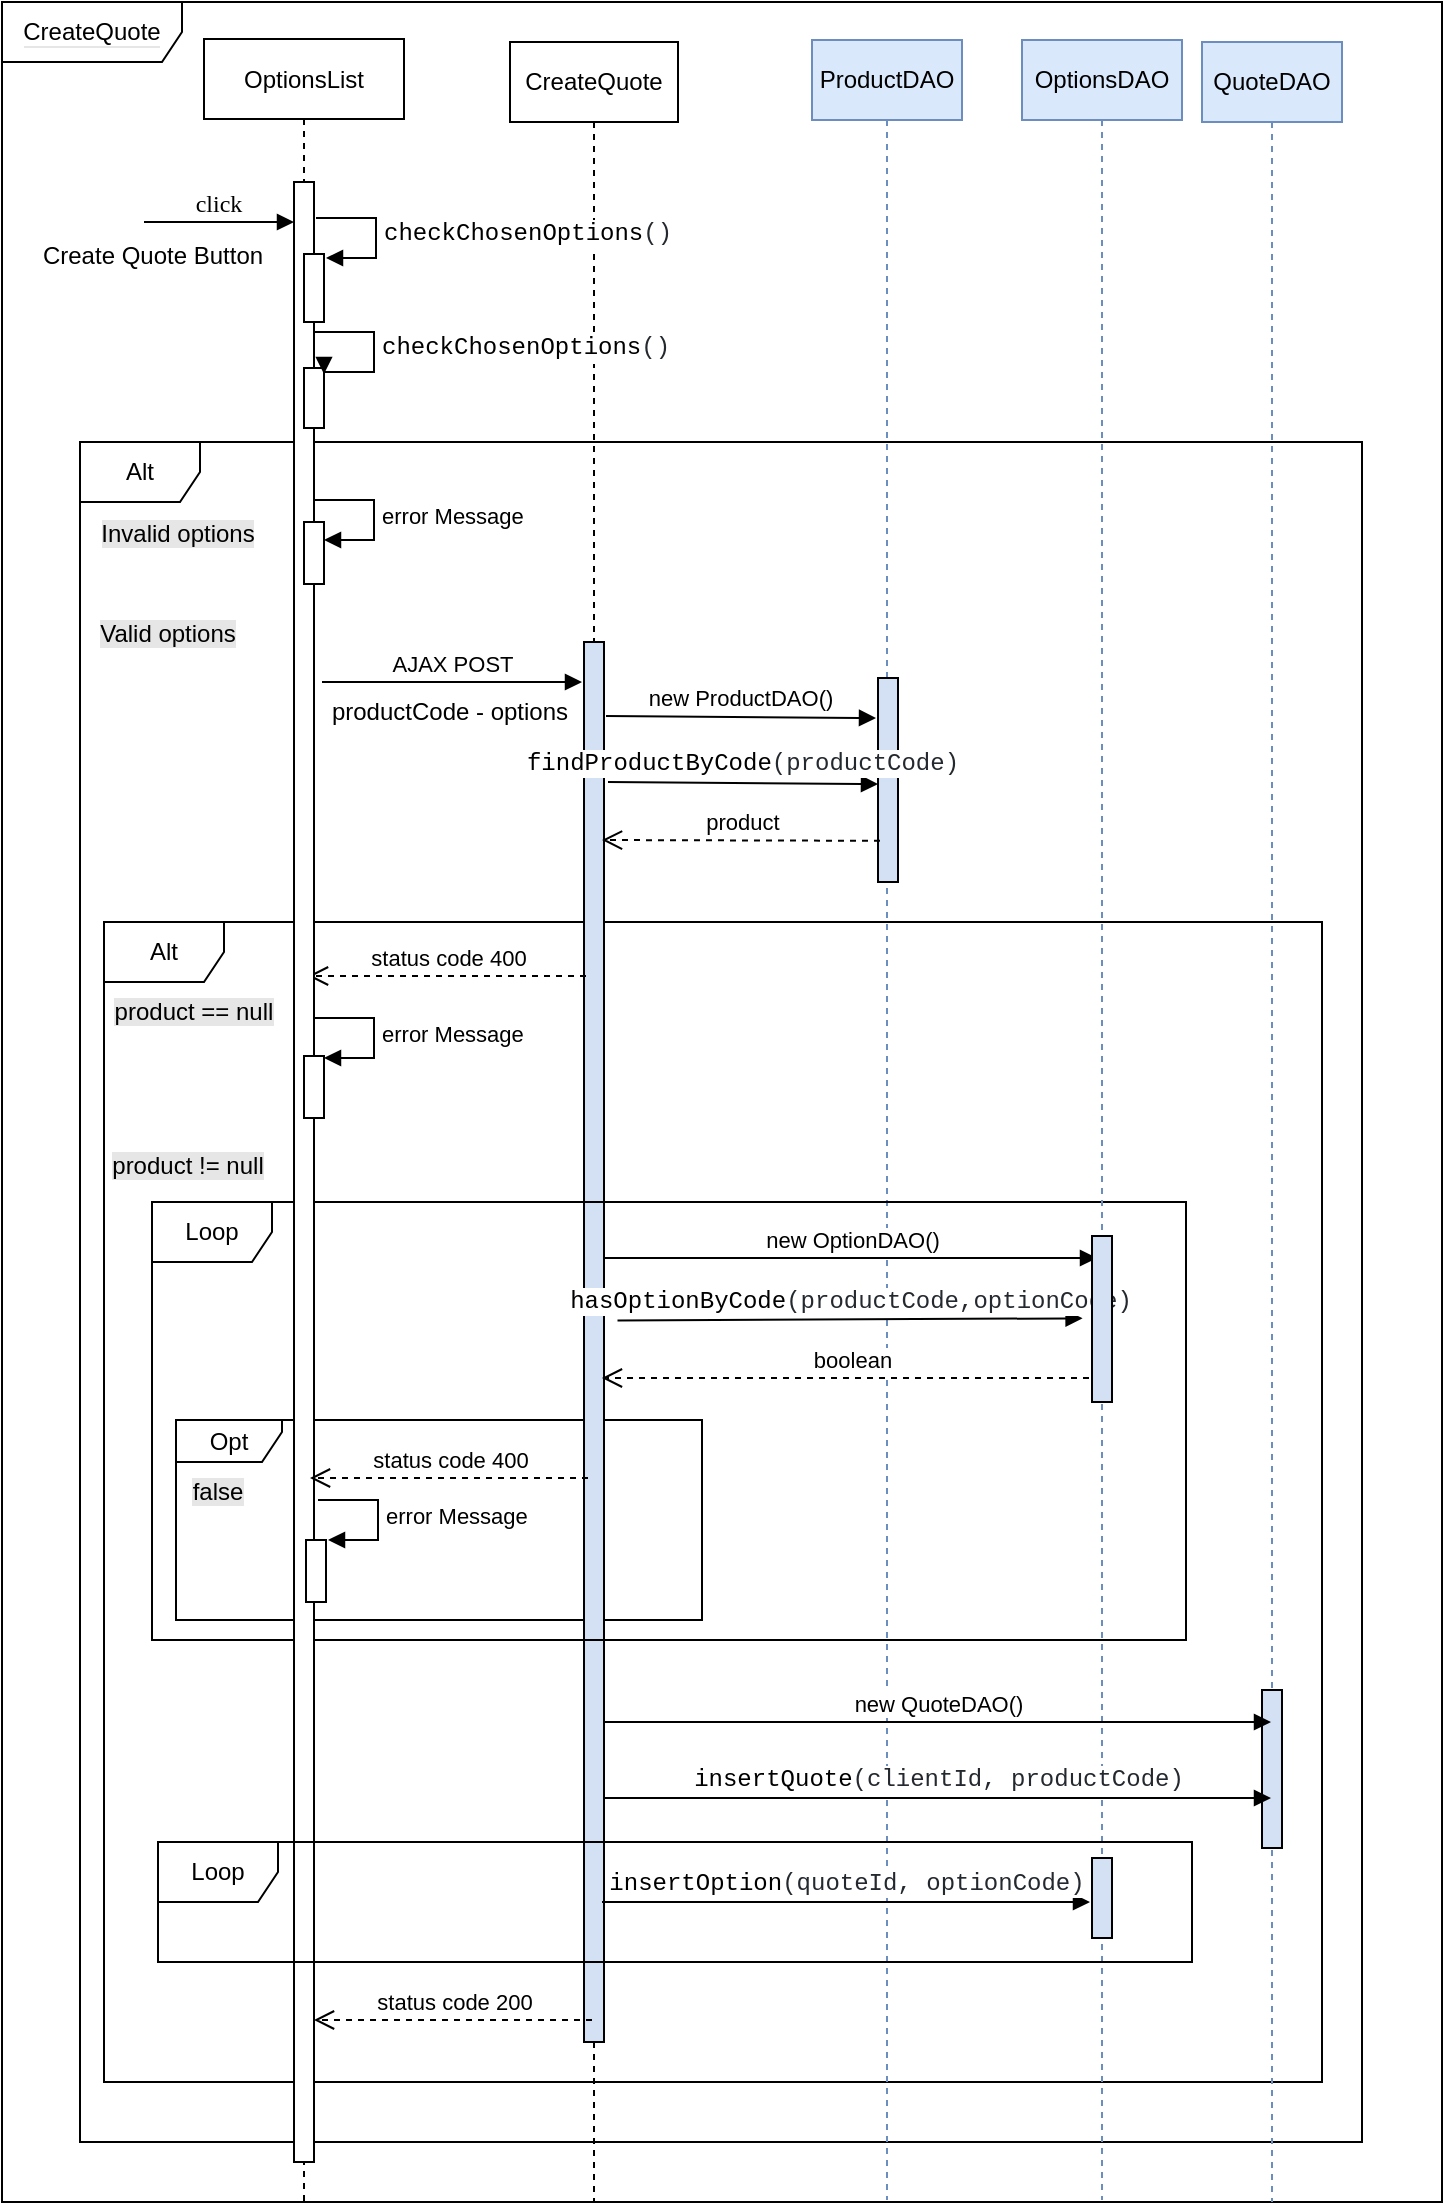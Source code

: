 <mxfile version="19.0.3" type="device"><diagram id="-o3_YqR7fVTWFlaJ0ZHJ" name="Page-1"><mxGraphModel dx="1117" dy="669" grid="1" gridSize="10" guides="1" tooltips="1" connect="1" arrows="1" fold="1" page="1" pageScale="1" pageWidth="827" pageHeight="1169" math="0" shadow="0"><root><mxCell id="0"/><mxCell id="1" parent="0"/><mxCell id="qcUVuHnWRMobghL8uxqe-140" value="&lt;span style=&quot;background-color: rgb(255, 255, 255);&quot;&gt;CreateQuote&lt;/span&gt;" style="shape=umlFrame;whiteSpace=wrap;html=1;labelBackgroundColor=#E6E6E6;width=90;height=30;" vertex="1" parent="1"><mxGeometry y="20" width="720" height="1100" as="geometry"/></mxCell><mxCell id="qcUVuHnWRMobghL8uxqe-130" value="Opt" style="shape=umlFrame;whiteSpace=wrap;html=1;width=53;height=21;" vertex="1" parent="1"><mxGeometry x="87" y="729" width="263" height="100" as="geometry"/></mxCell><mxCell id="qcUVuHnWRMobghL8uxqe-42" value="Alt" style="shape=umlFrame;whiteSpace=wrap;html=1;" vertex="1" parent="1"><mxGeometry x="39" y="240" width="641" height="850" as="geometry"/></mxCell><mxCell id="qcUVuHnWRMobghL8uxqe-17" value="Alt" style="shape=umlFrame;whiteSpace=wrap;html=1;labelBackgroundColor=#FFFFFF;fillColor=#FFFFFF;" vertex="1" parent="1"><mxGeometry x="51" y="480" width="609" height="580" as="geometry"/></mxCell><mxCell id="qcUVuHnWRMobghL8uxqe-41" value="OptionsList" style="shape=umlLifeline;perimeter=lifelinePerimeter;whiteSpace=wrap;html=1;container=0;collapsible=0;recursiveResize=0;outlineConnect=0;" vertex="1" parent="1"><mxGeometry x="101" y="38.5" width="100" height="1081.5" as="geometry"/></mxCell><mxCell id="qcUVuHnWRMobghL8uxqe-107" value="CreateQuote" style="shape=umlLifeline;perimeter=lifelinePerimeter;whiteSpace=wrap;html=1;container=1;collapsible=0;recursiveResize=0;outlineConnect=0;" vertex="1" parent="1"><mxGeometry x="254" y="40" width="84" height="1080" as="geometry"/></mxCell><mxCell id="qcUVuHnWRMobghL8uxqe-22" value="&lt;span style=&quot;color: rgba(0, 0, 0, 0); font-family: monospace; font-size: 0px; text-align: start;&quot;&gt;%3CmxGraphModel%3E%3Croot%3E%3CmxCell%20id%3D%220%22%2F%3E%3CmxCell%20id%3D%221%22%20parent%3D%220%22%2F%3E%3CmxCell%20id%3D%222%22%20value%3D%22%26lt%3Bspan%20style%3D%26quot%3Bbackground-color%3A%20rgb(230%2C%20230%2C%20230)%3B%26quot%3B%26gt%3BInvalid%20email%26lt%3B%2Fspan%26gt%3B%22%20style%3D%22text%3Bhtml%3D1%3BstrokeColor%3Dnone%3BfillColor%3Dnone%3Balign%3Dcenter%3BverticalAlign%3Dmiddle%3BwhiteSpace%3Dwrap%3Brounded%3D0%3B%22%20vertex%3D%221%22%20parent%3D%221%22%3E%3CmxGeometry%20x%3D%2246%22%20y%3D%22269%22%20width%3D%2270%22%20height%3D%2230%22%20as%3D%22geometry%22%2F%3E%3C%2FmxCell%3E%3C%2Froot%3E%3C%2FmxGraphModel%3E&lt;/span&gt;" style="html=1;points=[];perimeter=orthogonalPerimeter;fillColor=#D4E1F5;" vertex="1" parent="1"><mxGeometry x="291" y="340" width="10" height="700" as="geometry"/></mxCell><mxCell id="qcUVuHnWRMobghL8uxqe-108" value="ProductDAO" style="shape=umlLifeline;perimeter=lifelinePerimeter;whiteSpace=wrap;html=1;container=1;collapsible=0;recursiveResize=0;outlineConnect=0;fillColor=#dae8fc;strokeColor=#6c8ebf;" vertex="1" parent="1"><mxGeometry x="405" y="39" width="75" height="1080" as="geometry"/></mxCell><mxCell id="qcUVuHnWRMobghL8uxqe-118" value="Loop" style="shape=umlFrame;whiteSpace=wrap;html=1;" vertex="1" parent="qcUVuHnWRMobghL8uxqe-108"><mxGeometry x="-330" y="581" width="517" height="219" as="geometry"/></mxCell><mxCell id="qcUVuHnWRMobghL8uxqe-124" value="&lt;span style=&quot;box-sizing: border-box; color: var(--color-prettylights-syntax-entity); font-family: ui-monospace, SFMono-Regular, &amp;quot;SF Mono&amp;quot;, Menlo, Consolas, &amp;quot;Liberation Mono&amp;quot;, monospace; font-size: 12px; text-align: start;&quot; class=&quot;pl-en&quot;&gt;hasOptionByCode&lt;/span&gt;&lt;span style=&quot;color: rgb(36, 41, 47); font-family: ui-monospace, SFMono-Regular, &amp;quot;SF Mono&amp;quot;, Menlo, Consolas, &amp;quot;Liberation Mono&amp;quot;, monospace; font-size: 12px; text-align: start;&quot;&gt;(&lt;/span&gt;&lt;span style=&quot;box-sizing: border-box; color: rgb(36, 41, 47); font-family: ui-monospace, SFMono-Regular, &amp;quot;SF Mono&amp;quot;, Menlo, Consolas, &amp;quot;Liberation Mono&amp;quot;, monospace; font-size: 12px; text-align: start;&quot; class=&quot;pl-s1&quot;&gt;productCode&lt;/span&gt;&lt;span style=&quot;color: rgb(36, 41, 47); font-family: ui-monospace, SFMono-Regular, &amp;quot;SF Mono&amp;quot;, Menlo, Consolas, &amp;quot;Liberation Mono&amp;quot;, monospace; font-size: 12px; text-align: start;&quot;&gt;,optionCode)&lt;/span&gt;" style="html=1;verticalAlign=bottom;endArrow=block;rounded=0;entryX=-0.771;entryY=0.55;entryDx=0;entryDy=0;entryPerimeter=0;" edge="1" parent="qcUVuHnWRMobghL8uxqe-108"><mxGeometry width="80" relative="1" as="geometry"><mxPoint x="-97.25" y="640.29" as="sourcePoint"/><mxPoint x="135.29" y="639.15" as="targetPoint"/></mxGeometry></mxCell><mxCell id="qcUVuHnWRMobghL8uxqe-27" value="&lt;span style=&quot;color: rgba(0, 0, 0, 0); font-family: monospace; font-size: 0px; text-align: start;&quot;&gt;%3CmxGraphModel%3E%3Croot%3E%3CmxCell%20id%3D%220%22%2F%3E%3CmxCell%20id%3D%221%22%20parent%3D%220%22%2F%3E%3CmxCell%20id%3D%222%22%20value%3D%22%26lt%3Bspan%20style%3D%26quot%3Bbackground-color%3A%20rgb(230%2C%20230%2C%20230)%3B%26quot%3B%26gt%3BInvalid%20email%26lt%3B%2Fspan%26gt%3B%22%20style%3D%22text%3Bhtml%3D1%3BstrokeColor%3Dnone%3BfillColor%3Dnone%3Balign%3Dcenter%3BverticalAlign%3Dmiddle%3BwhiteSpace%3Dwrap%3Brounded%3D0%3B%22%20vertex%3D%221%22%20parent%3D%221%22%3E%3CmxGeometry%20x%3D%2246%22%20y%3D%22269%22%20width%3D%2270%22%20height%3D%2230%22%20as%3D%22geometry%22%2F%3E%3C%2FmxCell%3E%3C%2Froot%3E%3C%2FmxGraphModel%3E&lt;/span&gt;" style="html=1;points=[];perimeter=orthogonalPerimeter;fillColor=#D4E1F5;" vertex="1" parent="1"><mxGeometry x="438" y="358" width="10" height="102" as="geometry"/></mxCell><mxCell id="qcUVuHnWRMobghL8uxqe-12" value="&lt;span style=&quot;background-color: rgb(230, 230, 230);&quot;&gt;Invalid options&lt;/span&gt;" style="text;html=1;strokeColor=none;fillColor=none;align=center;verticalAlign=middle;whiteSpace=wrap;rounded=0;" vertex="1" parent="1"><mxGeometry x="46" y="271" width="84" height="30" as="geometry"/></mxCell><mxCell id="qcUVuHnWRMobghL8uxqe-23" value="Create Quote Button" style="text;html=1;align=center;verticalAlign=middle;resizable=0;points=[];autosize=1;strokeColor=none;fillColor=none;" vertex="1" parent="1"><mxGeometry x="10" y="137" width="130" height="20" as="geometry"/></mxCell><mxCell id="qcUVuHnWRMobghL8uxqe-24" value="error Message" style="edgeStyle=orthogonalEdgeStyle;html=1;align=left;spacingLeft=2;endArrow=block;rounded=0;entryX=1;entryY=0;" edge="1" parent="1"><mxGeometry relative="1" as="geometry"><mxPoint x="156" y="269.0" as="sourcePoint"/><Array as="points"><mxPoint x="186" y="269"/><mxPoint x="186" y="289"/></Array><mxPoint x="161" y="289.0" as="targetPoint"/></mxGeometry></mxCell><mxCell id="qcUVuHnWRMobghL8uxqe-25" value="&lt;span style=&quot;background-color: rgb(230, 230, 230);&quot;&gt;Valid options&lt;/span&gt;" style="text;html=1;strokeColor=none;fillColor=none;align=center;verticalAlign=middle;whiteSpace=wrap;rounded=0;" vertex="1" parent="1"><mxGeometry x="46" y="321" width="74" height="30" as="geometry"/></mxCell><mxCell id="qcUVuHnWRMobghL8uxqe-26" value="AJAX POST" style="html=1;verticalAlign=bottom;endArrow=block;rounded=0;" edge="1" parent="1"><mxGeometry width="80" relative="1" as="geometry"><mxPoint x="160" y="360" as="sourcePoint"/><mxPoint x="290" y="360" as="targetPoint"/></mxGeometry></mxCell><mxCell id="qcUVuHnWRMobghL8uxqe-35" value="status code 400" style="html=1;verticalAlign=bottom;endArrow=open;dashed=1;endSize=8;rounded=0;" edge="1" parent="1"><mxGeometry relative="1" as="geometry"><mxPoint x="292" y="507" as="sourcePoint"/><mxPoint x="153" y="507" as="targetPoint"/></mxGeometry></mxCell><mxCell id="qcUVuHnWRMobghL8uxqe-109" value="OptionsDAO" style="shape=umlLifeline;perimeter=lifelinePerimeter;whiteSpace=wrap;html=1;container=0;collapsible=0;recursiveResize=0;outlineConnect=0;fillColor=#dae8fc;strokeColor=#6c8ebf;" vertex="1" parent="1"><mxGeometry x="510" y="39" width="80" height="1080" as="geometry"/></mxCell><mxCell id="qcUVuHnWRMobghL8uxqe-110" value="QuoteDAO" style="shape=umlLifeline;perimeter=lifelinePerimeter;whiteSpace=wrap;html=1;container=1;collapsible=0;recursiveResize=0;outlineConnect=0;fillColor=#dae8fc;strokeColor=#6c8ebf;" vertex="1" parent="1"><mxGeometry x="600" y="40" width="70" height="1080" as="geometry"/></mxCell><mxCell id="qcUVuHnWRMobghL8uxqe-132" value="&lt;span style=&quot;color: rgba(0, 0, 0, 0); font-family: monospace; font-size: 0px; text-align: start;&quot;&gt;%3CmxGraphModel%3E%3Croot%3E%3CmxCell%20id%3D%220%22%2F%3E%3CmxCell%20id%3D%221%22%20parent%3D%220%22%2F%3E%3CmxCell%20id%3D%222%22%20value%3D%22%26lt%3Bspan%20style%3D%26quot%3Bbackground-color%3A%20rgb(230%2C%20230%2C%20230)%3B%26quot%3B%26gt%3BInvalid%20email%26lt%3B%2Fspan%26gt%3B%22%20style%3D%22text%3Bhtml%3D1%3BstrokeColor%3Dnone%3BfillColor%3Dnone%3Balign%3Dcenter%3BverticalAlign%3Dmiddle%3BwhiteSpace%3Dwrap%3Brounded%3D0%3B%22%20vertex%3D%221%22%20parent%3D%221%22%3E%3CmxGeometry%20x%3D%2246%22%20y%3D%22269%22%20width%3D%2270%22%20height%3D%2230%22%20as%3D%22geometry%22%2F%3E%3C%2FmxCell%3E%3C%2Froot%3E%3C%2FmxGraphModel%3E&lt;/span&gt;" style="html=1;points=[];perimeter=orthogonalPerimeter;fillColor=#D4E1F5;" vertex="1" parent="qcUVuHnWRMobghL8uxqe-110"><mxGeometry x="30" y="824" width="10" height="79" as="geometry"/></mxCell><mxCell id="qcUVuHnWRMobghL8uxqe-112" value="new ProductDAO()" style="html=1;verticalAlign=bottom;endArrow=block;rounded=0;" edge="1" parent="1"><mxGeometry width="80" relative="1" as="geometry"><mxPoint x="302" y="377" as="sourcePoint"/><mxPoint x="437" y="378" as="targetPoint"/></mxGeometry></mxCell><mxCell id="qcUVuHnWRMobghL8uxqe-114" value="product" style="html=1;verticalAlign=bottom;endArrow=open;dashed=1;endSize=8;rounded=0;" edge="1" parent="1"><mxGeometry relative="1" as="geometry"><mxPoint x="439" y="439.41" as="sourcePoint"/><mxPoint x="300" y="439" as="targetPoint"/></mxGeometry></mxCell><mxCell id="qcUVuHnWRMobghL8uxqe-115" value="error Message" style="edgeStyle=orthogonalEdgeStyle;html=1;align=left;spacingLeft=2;endArrow=block;rounded=0;entryX=1;entryY=0;" edge="1" parent="1"><mxGeometry relative="1" as="geometry"><mxPoint x="156" y="528.0" as="sourcePoint"/><Array as="points"><mxPoint x="186" y="528"/><mxPoint x="186" y="548"/></Array><mxPoint x="161" y="548.0" as="targetPoint"/></mxGeometry></mxCell><mxCell id="qcUVuHnWRMobghL8uxqe-43" value="&lt;span style=&quot;color: rgba(0, 0, 0, 0); font-family: monospace; font-size: 0px; text-align: start;&quot;&gt;%3CmxGraphModel%3E%3Croot%3E%3CmxCell%20id%3D%220%22%2F%3E%3CmxCell%20id%3D%221%22%20parent%3D%220%22%2F%3E%3CmxCell%20id%3D%222%22%20value%3D%22%26lt%3Bspan%20style%3D%26quot%3Bbackground-color%3A%20rgb(230%2C%20230%2C%20230)%3B%26quot%3B%26gt%3BInvalid%20email%26lt%3B%2Fspan%26gt%3B%22%20style%3D%22text%3Bhtml%3D1%3BstrokeColor%3Dnone%3BfillColor%3Dnone%3Balign%3Dcenter%3BverticalAlign%3Dmiddle%3BwhiteSpace%3Dwrap%3Brounded%3D0%3B%22%20vertex%3D%221%22%20parent%3D%221%22%3E%3CmxGeometry%20x%3D%2246%22%20y%3D%22269%22%20width%3D%2270%22%20height%3D%2230%22%20as%3D%22geometry%22%2F%3E%3C%2FmxCell%3E%3C%2Froot%3E%3C%2FmxGraphModel%3E&lt;/span&gt;" style="html=1;points=[];perimeter=orthogonalPerimeter;" vertex="1" parent="1"><mxGeometry x="146" y="110" width="10" height="990" as="geometry"/></mxCell><mxCell id="qcUVuHnWRMobghL8uxqe-44" value="click" style="html=1;verticalAlign=bottom;endArrow=block;labelBackgroundColor=none;fontFamily=Verdana;fontSize=12;edgeStyle=elbowEdgeStyle;elbow=vertical;" edge="1" parent="1"><mxGeometry relative="1" as="geometry"><mxPoint x="71" y="129.998" as="sourcePoint"/><mxPoint x="146" y="130.41" as="targetPoint"/></mxGeometry></mxCell><mxCell id="qcUVuHnWRMobghL8uxqe-45" value="" style="html=1;points=[];perimeter=orthogonalPerimeter;" vertex="1" parent="1"><mxGeometry x="151" y="203" width="10" height="30" as="geometry"/></mxCell><mxCell id="qcUVuHnWRMobghL8uxqe-46" value="&lt;span style=&quot;box-sizing: border-box; color: var(--color-prettylights-syntax-entity); font-family: ui-monospace, SFMono-Regular, &amp;quot;SF Mono&amp;quot;, Menlo, Consolas, &amp;quot;Liberation Mono&amp;quot;, monospace; font-size: 12px;&quot; class=&quot;pl-en&quot;&gt;checkChosenOptions&lt;/span&gt;&lt;span style=&quot;box-sizing: border-box; color: rgb(36, 41, 47); font-family: ui-monospace, SFMono-Regular, &amp;quot;SF Mono&amp;quot;, Menlo, Consolas, &amp;quot;Liberation Mono&amp;quot;, monospace; font-size: 12px;&quot; class=&quot;pl-kos&quot;&gt;(&lt;/span&gt;&lt;span style=&quot;box-sizing: border-box; color: rgb(36, 41, 47); font-family: ui-monospace, SFMono-Regular, &amp;quot;SF Mono&amp;quot;, Menlo, Consolas, &amp;quot;Liberation Mono&amp;quot;, monospace; font-size: 12px;&quot; class=&quot;pl-kos&quot;&gt;)&lt;/span&gt;" style="edgeStyle=orthogonalEdgeStyle;html=1;align=left;spacingLeft=2;endArrow=block;rounded=0;entryX=1;entryY=0;" edge="1" parent="1"><mxGeometry relative="1" as="geometry"><mxPoint x="156" y="185" as="sourcePoint"/><Array as="points"><mxPoint x="186" y="185"/><mxPoint x="186" y="205"/></Array><mxPoint x="161" y="206" as="targetPoint"/></mxGeometry></mxCell><mxCell id="qcUVuHnWRMobghL8uxqe-48" value="" style="html=1;points=[];perimeter=orthogonalPerimeter;" vertex="1" parent="1"><mxGeometry x="151" y="280" width="10" height="31" as="geometry"/></mxCell><mxCell id="qcUVuHnWRMobghL8uxqe-49" value="productCode - options" style="text;html=1;strokeColor=none;fillColor=none;align=center;verticalAlign=middle;whiteSpace=wrap;rounded=0;labelBackgroundColor=#FFFFFF;" vertex="1" parent="1"><mxGeometry x="154" y="360" width="140" height="30" as="geometry"/></mxCell><mxCell id="qcUVuHnWRMobghL8uxqe-54" value="&lt;span style=&quot;background-color: rgb(230, 230, 230);&quot;&gt;product != null&lt;/span&gt;" style="text;html=1;strokeColor=none;fillColor=none;align=center;verticalAlign=middle;whiteSpace=wrap;rounded=0;" vertex="1" parent="1"><mxGeometry x="50" y="587" width="86" height="30" as="geometry"/></mxCell><mxCell id="qcUVuHnWRMobghL8uxqe-18" value="&lt;span style=&quot;background-color: rgb(230, 230, 230);&quot;&gt;product == null&lt;/span&gt;" style="text;html=1;strokeColor=none;fillColor=none;align=center;verticalAlign=middle;whiteSpace=wrap;rounded=0;" vertex="1" parent="1"><mxGeometry x="51" y="510" width="90" height="30" as="geometry"/></mxCell><mxCell id="qcUVuHnWRMobghL8uxqe-113" value="&lt;span style=&quot;box-sizing: border-box; color: var(--color-prettylights-syntax-entity); font-family: ui-monospace, SFMono-Regular, &amp;quot;SF Mono&amp;quot;, Menlo, Consolas, &amp;quot;Liberation Mono&amp;quot;, monospace; font-size: 12px; text-align: start;&quot; class=&quot;pl-en&quot;&gt;findProductByCode&lt;/span&gt;&lt;span style=&quot;color: rgb(36, 41, 47); font-family: ui-monospace, SFMono-Regular, &amp;quot;SF Mono&amp;quot;, Menlo, Consolas, &amp;quot;Liberation Mono&amp;quot;, monospace; font-size: 12px; text-align: start;&quot;&gt;(&lt;/span&gt;&lt;span style=&quot;box-sizing: border-box; color: rgb(36, 41, 47); font-family: ui-monospace, SFMono-Regular, &amp;quot;SF Mono&amp;quot;, Menlo, Consolas, &amp;quot;Liberation Mono&amp;quot;, monospace; font-size: 12px; text-align: start;&quot; class=&quot;pl-s1&quot;&gt;productCode&lt;/span&gt;&lt;span style=&quot;color: rgb(36, 41, 47); font-family: ui-monospace, SFMono-Regular, &amp;quot;SF Mono&amp;quot;, Menlo, Consolas, &amp;quot;Liberation Mono&amp;quot;, monospace; font-size: 12px; text-align: start;&quot;&gt;)&lt;/span&gt;" style="html=1;verticalAlign=bottom;endArrow=block;rounded=0;" edge="1" parent="1"><mxGeometry width="80" relative="1" as="geometry"><mxPoint x="303" y="410" as="sourcePoint"/><mxPoint x="438" y="411" as="targetPoint"/></mxGeometry></mxCell><mxCell id="qcUVuHnWRMobghL8uxqe-116" value="" style="html=1;points=[];perimeter=orthogonalPerimeter;" vertex="1" parent="1"><mxGeometry x="151" y="547" width="10" height="31" as="geometry"/></mxCell><mxCell id="qcUVuHnWRMobghL8uxqe-122" value="new OptionDAO()" style="html=1;verticalAlign=bottom;endArrow=block;rounded=0;" edge="1" parent="1"><mxGeometry width="80" relative="1" as="geometry"><mxPoint x="301" y="648" as="sourcePoint"/><mxPoint x="547.5" y="648" as="targetPoint"/></mxGeometry></mxCell><mxCell id="qcUVuHnWRMobghL8uxqe-126" value="boolean" style="html=1;verticalAlign=bottom;endArrow=open;dashed=1;endSize=8;rounded=0;entryX=0.439;entryY=0.5;entryDx=0;entryDy=0;entryPerimeter=0;" edge="1" parent="1"><mxGeometry relative="1" as="geometry"><mxPoint x="549.5" y="708" as="sourcePoint"/><mxPoint x="299.963" y="708" as="targetPoint"/></mxGeometry></mxCell><mxCell id="qcUVuHnWRMobghL8uxqe-127" value="status code 400" style="html=1;verticalAlign=bottom;endArrow=open;dashed=1;endSize=8;rounded=0;" edge="1" parent="1"><mxGeometry relative="1" as="geometry"><mxPoint x="293" y="758" as="sourcePoint"/><mxPoint x="154" y="758" as="targetPoint"/></mxGeometry></mxCell><mxCell id="qcUVuHnWRMobghL8uxqe-128" value="error Message" style="edgeStyle=orthogonalEdgeStyle;html=1;align=left;spacingLeft=2;endArrow=block;rounded=0;entryX=1;entryY=0;" edge="1" parent="1"><mxGeometry relative="1" as="geometry"><mxPoint x="158" y="769.0" as="sourcePoint"/><Array as="points"><mxPoint x="188" y="769"/><mxPoint x="188" y="789"/></Array><mxPoint x="163" y="789.0" as="targetPoint"/></mxGeometry></mxCell><mxCell id="qcUVuHnWRMobghL8uxqe-129" value="" style="html=1;points=[];perimeter=orthogonalPerimeter;" vertex="1" parent="1"><mxGeometry x="152" y="789" width="10" height="31" as="geometry"/></mxCell><mxCell id="qcUVuHnWRMobghL8uxqe-131" value="&lt;span style=&quot;background-color: rgb(230, 230, 230);&quot;&gt;false&lt;/span&gt;" style="text;html=1;strokeColor=none;fillColor=none;align=center;verticalAlign=middle;whiteSpace=wrap;rounded=0;" vertex="1" parent="1"><mxGeometry x="78" y="750" width="60" height="30" as="geometry"/></mxCell><mxCell id="qcUVuHnWRMobghL8uxqe-133" value="new QuoteDAO()" style="html=1;verticalAlign=bottom;endArrow=block;rounded=0;" edge="1" parent="1" target="qcUVuHnWRMobghL8uxqe-110"><mxGeometry width="80" relative="1" as="geometry"><mxPoint x="301" y="880" as="sourcePoint"/><mxPoint x="547.5" y="880" as="targetPoint"/></mxGeometry></mxCell><mxCell id="qcUVuHnWRMobghL8uxqe-134" value="&lt;span style=&quot;box-sizing: border-box; color: var(--color-prettylights-syntax-entity); font-family: ui-monospace, SFMono-Regular, &amp;quot;SF Mono&amp;quot;, Menlo, Consolas, &amp;quot;Liberation Mono&amp;quot;, monospace; font-size: 12px; text-align: start;&quot; class=&quot;pl-en&quot;&gt;insertQuote&lt;/span&gt;&lt;span style=&quot;color: rgb(36, 41, 47); font-family: ui-monospace, SFMono-Regular, &amp;quot;SF Mono&amp;quot;, Menlo, Consolas, &amp;quot;Liberation Mono&amp;quot;, monospace; font-size: 12px; text-align: start;&quot;&gt;(&lt;/span&gt;&lt;span style=&quot;box-sizing: border-box; color: rgb(36, 41, 47); font-family: ui-monospace, SFMono-Regular, &amp;quot;SF Mono&amp;quot;, Menlo, Consolas, &amp;quot;Liberation Mono&amp;quot;, monospace; font-size: 12px; text-align: start;&quot; class=&quot;pl-s1&quot;&gt;clientId&lt;/span&gt;&lt;span style=&quot;color: rgb(36, 41, 47); font-family: ui-monospace, SFMono-Regular, &amp;quot;SF Mono&amp;quot;, Menlo, Consolas, &amp;quot;Liberation Mono&amp;quot;, monospace; font-size: 12px; text-align: start;&quot;&gt;, &lt;/span&gt;&lt;span style=&quot;box-sizing: border-box; color: rgb(36, 41, 47); font-family: ui-monospace, SFMono-Regular, &amp;quot;SF Mono&amp;quot;, Menlo, Consolas, &amp;quot;Liberation Mono&amp;quot;, monospace; font-size: 12px; text-align: start;&quot; class=&quot;pl-s1&quot;&gt;productCode&lt;/span&gt;&lt;span style=&quot;color: rgb(36, 41, 47); font-family: ui-monospace, SFMono-Regular, &amp;quot;SF Mono&amp;quot;, Menlo, Consolas, &amp;quot;Liberation Mono&amp;quot;, monospace; font-size: 12px; text-align: start;&quot;&gt;)&lt;/span&gt;" style="html=1;verticalAlign=bottom;endArrow=block;rounded=0;" edge="1" parent="1"><mxGeometry width="80" relative="1" as="geometry"><mxPoint x="301" y="918" as="sourcePoint"/><mxPoint x="634.5" y="918" as="targetPoint"/></mxGeometry></mxCell><mxCell id="qcUVuHnWRMobghL8uxqe-135" value="Loop" style="shape=umlFrame;whiteSpace=wrap;html=1;" vertex="1" parent="1"><mxGeometry x="78" y="940" width="517" height="60" as="geometry"/></mxCell><mxCell id="qcUVuHnWRMobghL8uxqe-136" value="&lt;span style=&quot;box-sizing: border-box; color: var(--color-prettylights-syntax-entity); font-family: ui-monospace, SFMono-Regular, &amp;quot;SF Mono&amp;quot;, Menlo, Consolas, &amp;quot;Liberation Mono&amp;quot;, monospace; font-size: 12px; text-align: start;&quot; class=&quot;pl-en&quot;&gt;insertOption&lt;/span&gt;&lt;span style=&quot;color: rgb(36, 41, 47); font-family: ui-monospace, SFMono-Regular, &amp;quot;SF Mono&amp;quot;, Menlo, Consolas, &amp;quot;Liberation Mono&amp;quot;, monospace; font-size: 12px; text-align: start;&quot;&gt;(&lt;/span&gt;&lt;span style=&quot;box-sizing: border-box; color: rgb(36, 41, 47); font-family: ui-monospace, SFMono-Regular, &amp;quot;SF Mono&amp;quot;, Menlo, Consolas, &amp;quot;Liberation Mono&amp;quot;, monospace; font-size: 12px; text-align: start;&quot; class=&quot;pl-s1&quot;&gt;quoteId&lt;/span&gt;&lt;span style=&quot;color: rgb(36, 41, 47); font-family: ui-monospace, SFMono-Regular, &amp;quot;SF Mono&amp;quot;, Menlo, Consolas, &amp;quot;Liberation Mono&amp;quot;, monospace; font-size: 12px; text-align: start;&quot;&gt;, &lt;/span&gt;&lt;span style=&quot;box-sizing: border-box; color: rgb(36, 41, 47); font-family: ui-monospace, SFMono-Regular, &amp;quot;SF Mono&amp;quot;, Menlo, Consolas, &amp;quot;Liberation Mono&amp;quot;, monospace; font-size: 12px; text-align: start;&quot; class=&quot;pl-s1&quot;&gt;optionCode&lt;/span&gt;&lt;span style=&quot;color: rgb(36, 41, 47); font-family: ui-monospace, SFMono-Regular, &amp;quot;SF Mono&amp;quot;, Menlo, Consolas, &amp;quot;Liberation Mono&amp;quot;, monospace; font-size: 12px; text-align: start;&quot;&gt;)&lt;/span&gt;" style="html=1;verticalAlign=bottom;endArrow=block;rounded=0;" edge="1" parent="1"><mxGeometry width="80" relative="1" as="geometry"><mxPoint x="300" y="970" as="sourcePoint"/><mxPoint x="544" y="970" as="targetPoint"/></mxGeometry></mxCell><mxCell id="qcUVuHnWRMobghL8uxqe-139" value="status code 200" style="html=1;verticalAlign=bottom;endArrow=open;dashed=1;endSize=8;rounded=0;" edge="1" parent="1"><mxGeometry relative="1" as="geometry"><mxPoint x="295" y="1029" as="sourcePoint"/><mxPoint x="156" y="1029" as="targetPoint"/></mxGeometry></mxCell><mxCell id="qcUVuHnWRMobghL8uxqe-141" value="&lt;span style=&quot;box-sizing: border-box; color: var(--color-prettylights-syntax-entity); font-family: ui-monospace, SFMono-Regular, &amp;quot;SF Mono&amp;quot;, Menlo, Consolas, &amp;quot;Liberation Mono&amp;quot;, monospace; font-size: 12px;&quot; class=&quot;pl-en&quot;&gt;checkChosenOptions&lt;/span&gt;&lt;span style=&quot;box-sizing: border-box; color: rgb(36, 41, 47); font-family: ui-monospace, SFMono-Regular, &amp;quot;SF Mono&amp;quot;, Menlo, Consolas, &amp;quot;Liberation Mono&amp;quot;, monospace; font-size: 12px;&quot; class=&quot;pl-kos&quot;&gt;(&lt;/span&gt;&lt;span style=&quot;box-sizing: border-box; color: rgb(36, 41, 47); font-family: ui-monospace, SFMono-Regular, &amp;quot;SF Mono&amp;quot;, Menlo, Consolas, &amp;quot;Liberation Mono&amp;quot;, monospace; font-size: 12px;&quot; class=&quot;pl-kos&quot;&gt;)&lt;/span&gt;" style="edgeStyle=orthogonalEdgeStyle;html=1;align=left;spacingLeft=2;endArrow=block;rounded=0;entryX=1;entryY=0;" edge="1" parent="1"><mxGeometry relative="1" as="geometry"><mxPoint x="157" y="128" as="sourcePoint"/><Array as="points"><mxPoint x="187" y="128"/><mxPoint x="187" y="148"/></Array><mxPoint x="162" y="148" as="targetPoint"/></mxGeometry></mxCell><mxCell id="qcUVuHnWRMobghL8uxqe-142" value="" style="html=1;points=[];perimeter=orthogonalPerimeter;" vertex="1" parent="1"><mxGeometry x="151" y="146" width="10" height="34" as="geometry"/></mxCell><mxCell id="qcUVuHnWRMobghL8uxqe-123" value="&lt;span style=&quot;color: rgba(0, 0, 0, 0); font-family: monospace; font-size: 0px; text-align: start;&quot;&gt;%3CmxGraphModel%3E%3Croot%3E%3CmxCell%20id%3D%220%22%2F%3E%3CmxCell%20id%3D%221%22%20parent%3D%220%22%2F%3E%3CmxCell%20id%3D%222%22%20value%3D%22%26lt%3Bspan%20style%3D%26quot%3Bbackground-color%3A%20rgb(230%2C%20230%2C%20230)%3B%26quot%3B%26gt%3BInvalid%20email%26lt%3B%2Fspan%26gt%3B%22%20style%3D%22text%3Bhtml%3D1%3BstrokeColor%3Dnone%3BfillColor%3Dnone%3Balign%3Dcenter%3BverticalAlign%3Dmiddle%3BwhiteSpace%3Dwrap%3Brounded%3D0%3B%22%20vertex%3D%221%22%20parent%3D%221%22%3E%3CmxGeometry%20x%3D%2246%22%20y%3D%22269%22%20width%3D%2270%22%20height%3D%2230%22%20as%3D%22geometry%22%2F%3E%3C%2FmxCell%3E%3C%2Froot%3E%3C%2FmxGraphModel%3E&lt;/span&gt;" style="html=1;points=[];perimeter=orthogonalPerimeter;fillColor=#D4E1F5;" vertex="1" parent="1"><mxGeometry x="545" y="637" width="10" height="83" as="geometry"/></mxCell><mxCell id="qcUVuHnWRMobghL8uxqe-137" value="&lt;span style=&quot;color: rgba(0, 0, 0, 0); font-family: monospace; font-size: 0px; text-align: start;&quot;&gt;%3CmxGraphModel%3E%3Croot%3E%3CmxCell%20id%3D%220%22%2F%3E%3CmxCell%20id%3D%221%22%20parent%3D%220%22%2F%3E%3CmxCell%20id%3D%222%22%20value%3D%22%26lt%3Bspan%20style%3D%26quot%3Bbackground-color%3A%20rgb(230%2C%20230%2C%20230)%3B%26quot%3B%26gt%3BInvalid%20email%26lt%3B%2Fspan%26gt%3B%22%20style%3D%22text%3Bhtml%3D1%3BstrokeColor%3Dnone%3BfillColor%3Dnone%3Balign%3Dcenter%3BverticalAlign%3Dmiddle%3BwhiteSpace%3Dwrap%3Brounded%3D0%3B%22%20vertex%3D%221%22%20parent%3D%221%22%3E%3CmxGeometry%20x%3D%2246%22%20y%3D%22269%22%20width%3D%2270%22%20height%3D%2230%22%20as%3D%22geometry%22%2F%3E%3C%2FmxCell%3E%3C%2Froot%3E%3C%2FmxGraphModel%3E&lt;/span&gt;" style="html=1;points=[];perimeter=orthogonalPerimeter;fillColor=#D4E1F5;" vertex="1" parent="1"><mxGeometry x="545" y="948" width="10" height="40" as="geometry"/></mxCell></root></mxGraphModel></diagram></mxfile>